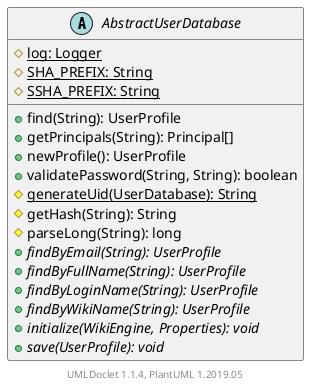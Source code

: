 @startuml

    abstract class AbstractUserDatabase [[AbstractUserDatabase.html]] {
        {static} #log: Logger
        {static} #SHA_PREFIX: String
        {static} #SSHA_PREFIX: String
        +find(String): UserProfile
        +getPrincipals(String): Principal[]
        +newProfile(): UserProfile
        +validatePassword(String, String): boolean
        {static} #generateUid(UserDatabase): String
        #getHash(String): String
        #parseLong(String): long
        {abstract} +findByEmail(String): UserProfile
        {abstract} +findByFullName(String): UserProfile
        {abstract} +findByLoginName(String): UserProfile
        {abstract} +findByWikiName(String): UserProfile
        {abstract} +initialize(WikiEngine, Properties): void
        {abstract} +save(UserProfile): void
    }


    center footer UMLDoclet 1.1.4, PlantUML 1.2019.05
@enduml
